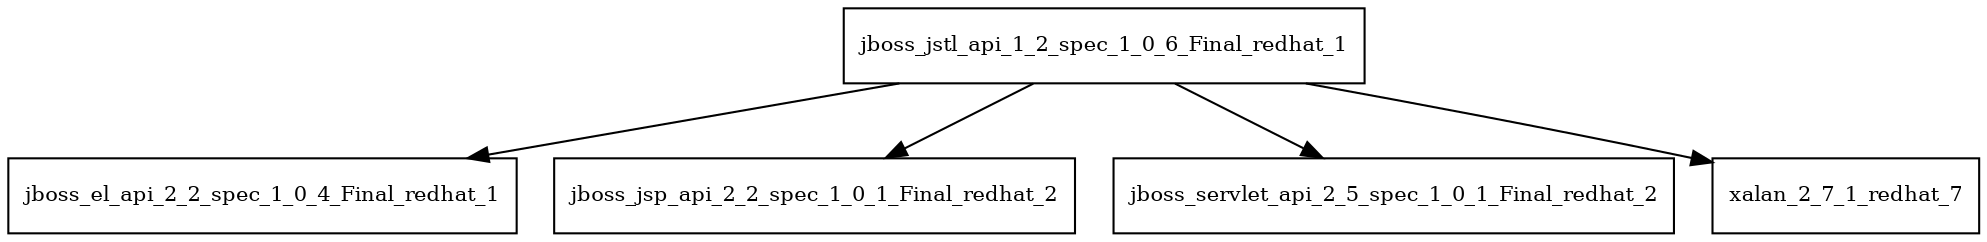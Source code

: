 digraph jboss_jstl_api_1_2_spec_1_0_6_Final_redhat_1_dependencies {
  node [shape = box, fontsize=10.0];
  jboss_jstl_api_1_2_spec_1_0_6_Final_redhat_1 -> jboss_el_api_2_2_spec_1_0_4_Final_redhat_1;
  jboss_jstl_api_1_2_spec_1_0_6_Final_redhat_1 -> jboss_jsp_api_2_2_spec_1_0_1_Final_redhat_2;
  jboss_jstl_api_1_2_spec_1_0_6_Final_redhat_1 -> jboss_servlet_api_2_5_spec_1_0_1_Final_redhat_2;
  jboss_jstl_api_1_2_spec_1_0_6_Final_redhat_1 -> xalan_2_7_1_redhat_7;
}
